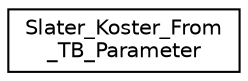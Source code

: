 digraph "Graphical Class Hierarchy"
{
  edge [fontname="Helvetica",fontsize="10",labelfontname="Helvetica",labelfontsize="10"];
  node [fontname="Helvetica",fontsize="10",shape=record];
  rankdir="LR";
  Node1 [label="Slater_Koster_From\l_TB_Parameter",height=0.2,width=0.4,color="black", fillcolor="white", style="filled",URL="$classSlater__Koster__From__TB__Parameter.html",tooltip="Associate Orbitals to Slater-Koster matrix elements. "];
}
